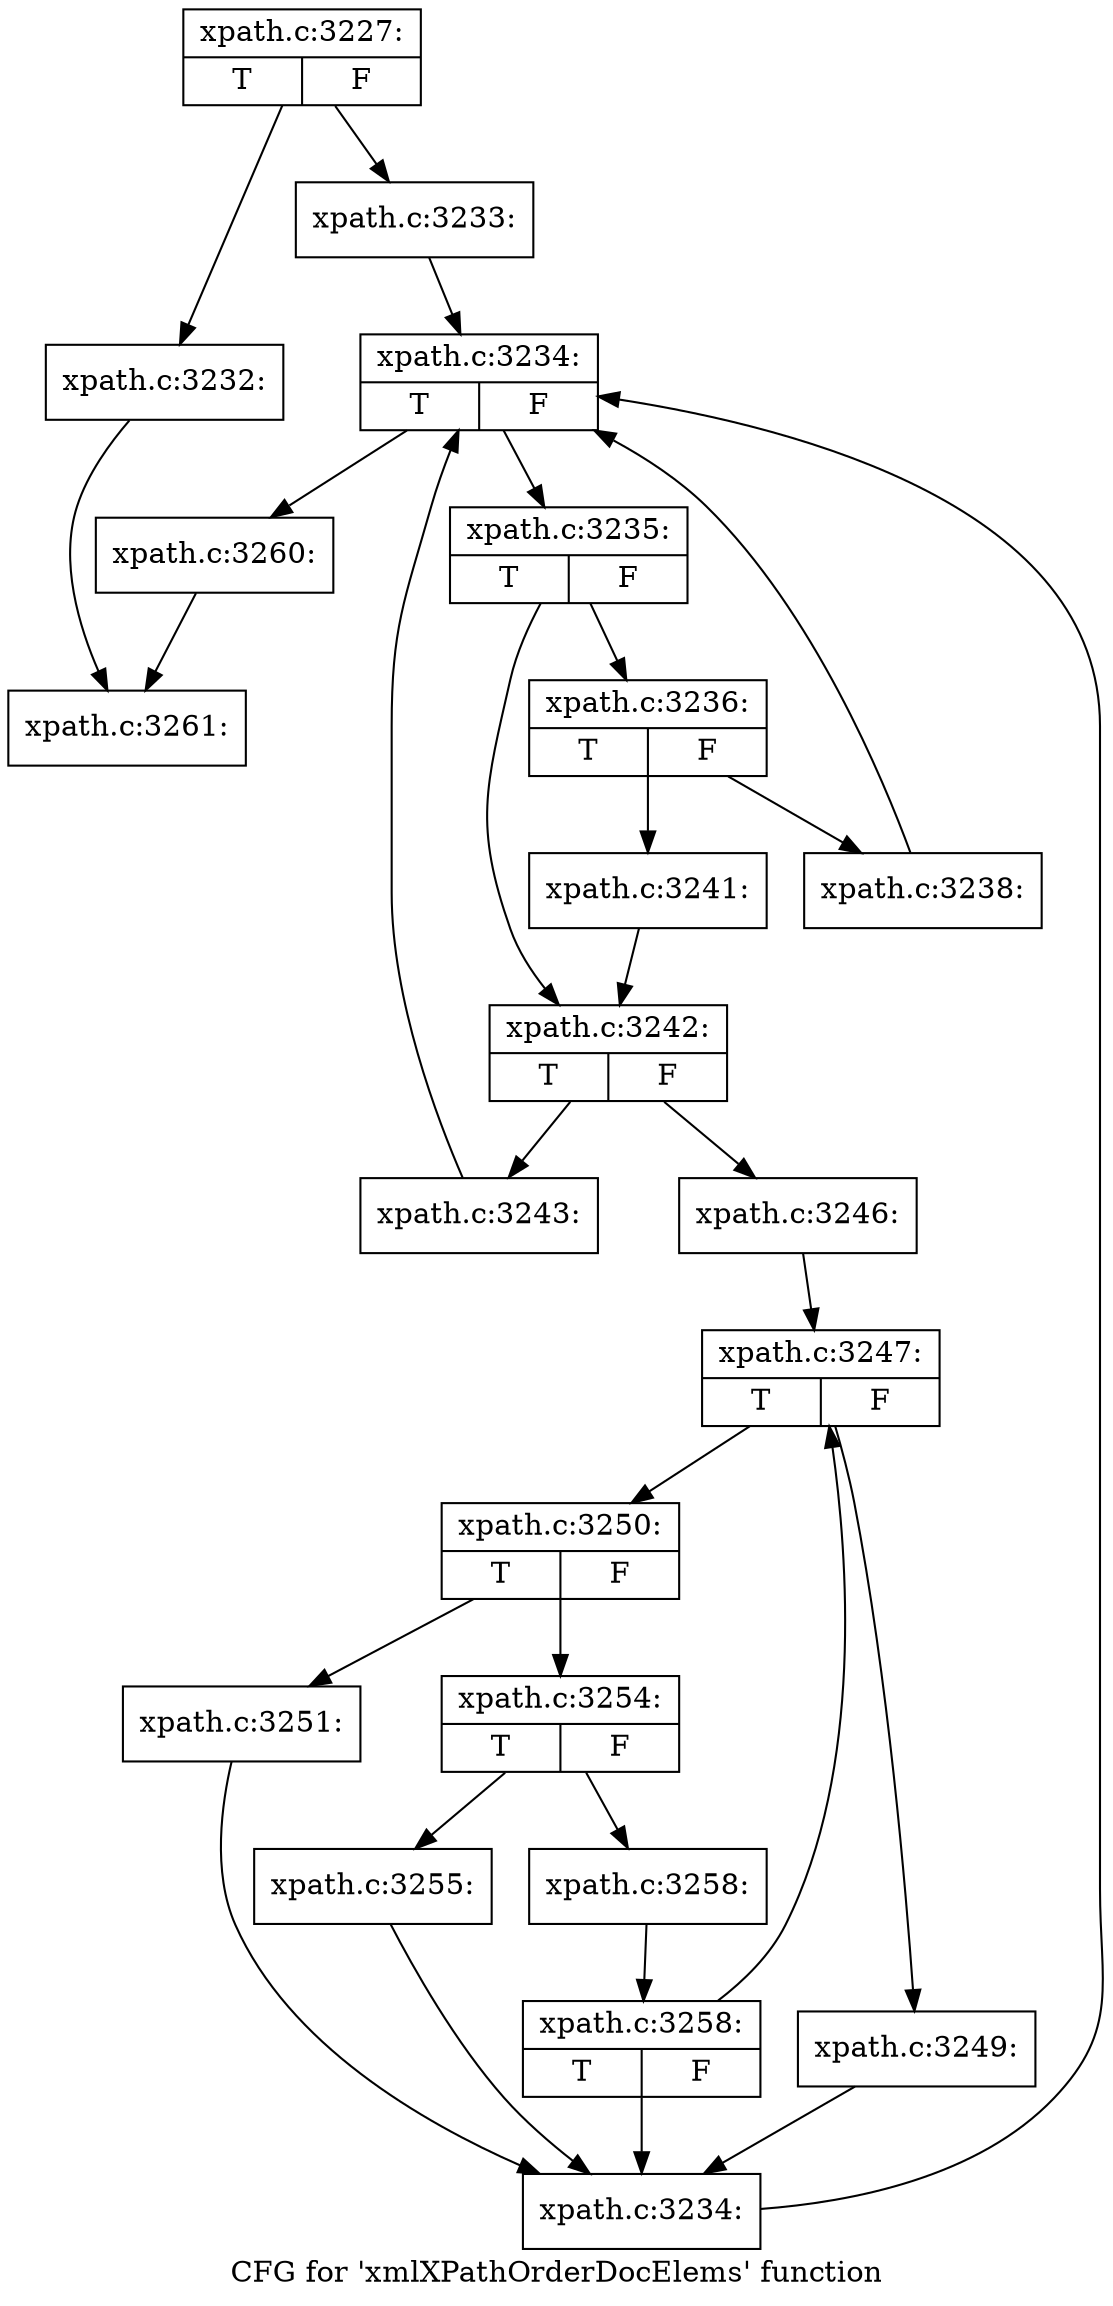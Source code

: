 digraph "CFG for 'xmlXPathOrderDocElems' function" {
	label="CFG for 'xmlXPathOrderDocElems' function";

	Node0x4713420 [shape=record,label="{xpath.c:3227:|{<s0>T|<s1>F}}"];
	Node0x4713420 -> Node0x4714140;
	Node0x4713420 -> Node0x4714190;
	Node0x4714140 [shape=record,label="{xpath.c:3232:}"];
	Node0x4714140 -> Node0x4713750;
	Node0x4714190 [shape=record,label="{xpath.c:3233:}"];
	Node0x4714190 -> Node0x47808e0;
	Node0x47808e0 [shape=record,label="{xpath.c:3234:|{<s0>T|<s1>F}}"];
	Node0x47808e0 -> Node0x4780cd0;
	Node0x47808e0 -> Node0x4780b00;
	Node0x4780cd0 [shape=record,label="{xpath.c:3235:|{<s0>T|<s1>F}}"];
	Node0x4780cd0 -> Node0x4780ec0;
	Node0x4780cd0 -> Node0x4780f10;
	Node0x4780ec0 [shape=record,label="{xpath.c:3236:|{<s0>T|<s1>F}}"];
	Node0x4780ec0 -> Node0x4781830;
	Node0x4780ec0 -> Node0x4781880;
	Node0x4781830 [shape=record,label="{xpath.c:3238:}"];
	Node0x4781830 -> Node0x47808e0;
	Node0x4781880 [shape=record,label="{xpath.c:3241:}"];
	Node0x4781880 -> Node0x4780f10;
	Node0x4780f10 [shape=record,label="{xpath.c:3242:|{<s0>T|<s1>F}}"];
	Node0x4780f10 -> Node0x47821c0;
	Node0x4780f10 -> Node0x4782210;
	Node0x47821c0 [shape=record,label="{xpath.c:3243:}"];
	Node0x47821c0 -> Node0x47808e0;
	Node0x4782210 [shape=record,label="{xpath.c:3246:}"];
	Node0x4782210 -> Node0x4782a90;
	Node0x4782a90 [shape=record,label="{xpath.c:3247:|{<s0>T|<s1>F}}"];
	Node0x4782a90 -> Node0x4782fe0;
	Node0x4782a90 -> Node0x4783030;
	Node0x4782fe0 [shape=record,label="{xpath.c:3249:}"];
	Node0x4782fe0 -> Node0x47829f0;
	Node0x4783030 [shape=record,label="{xpath.c:3250:|{<s0>T|<s1>F}}"];
	Node0x4783030 -> Node0x4783360;
	Node0x4783030 -> Node0x47833b0;
	Node0x4783360 [shape=record,label="{xpath.c:3251:}"];
	Node0x4783360 -> Node0x47829f0;
	Node0x47833b0 [shape=record,label="{xpath.c:3254:|{<s0>T|<s1>F}}"];
	Node0x47833b0 -> Node0x4783a30;
	Node0x47833b0 -> Node0x4783a80;
	Node0x4783a30 [shape=record,label="{xpath.c:3255:}"];
	Node0x4783a30 -> Node0x47829f0;
	Node0x4783a80 [shape=record,label="{xpath.c:3258:}"];
	Node0x4783a80 -> Node0x4782a40;
	Node0x4782a40 [shape=record,label="{xpath.c:3258:|{<s0>T|<s1>F}}"];
	Node0x4782a40 -> Node0x4782a90;
	Node0x4782a40 -> Node0x47829f0;
	Node0x47829f0 [shape=record,label="{xpath.c:3234:}"];
	Node0x47829f0 -> Node0x47808e0;
	Node0x4780b00 [shape=record,label="{xpath.c:3260:}"];
	Node0x4780b00 -> Node0x4713750;
	Node0x4713750 [shape=record,label="{xpath.c:3261:}"];
}
